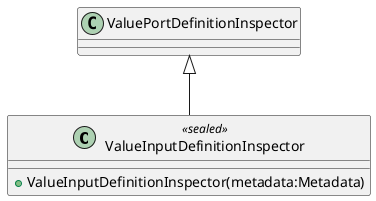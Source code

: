 @startuml
class ValueInputDefinitionInspector <<sealed>> {
    + ValueInputDefinitionInspector(metadata:Metadata)
}
ValuePortDefinitionInspector <|-- ValueInputDefinitionInspector
@enduml
